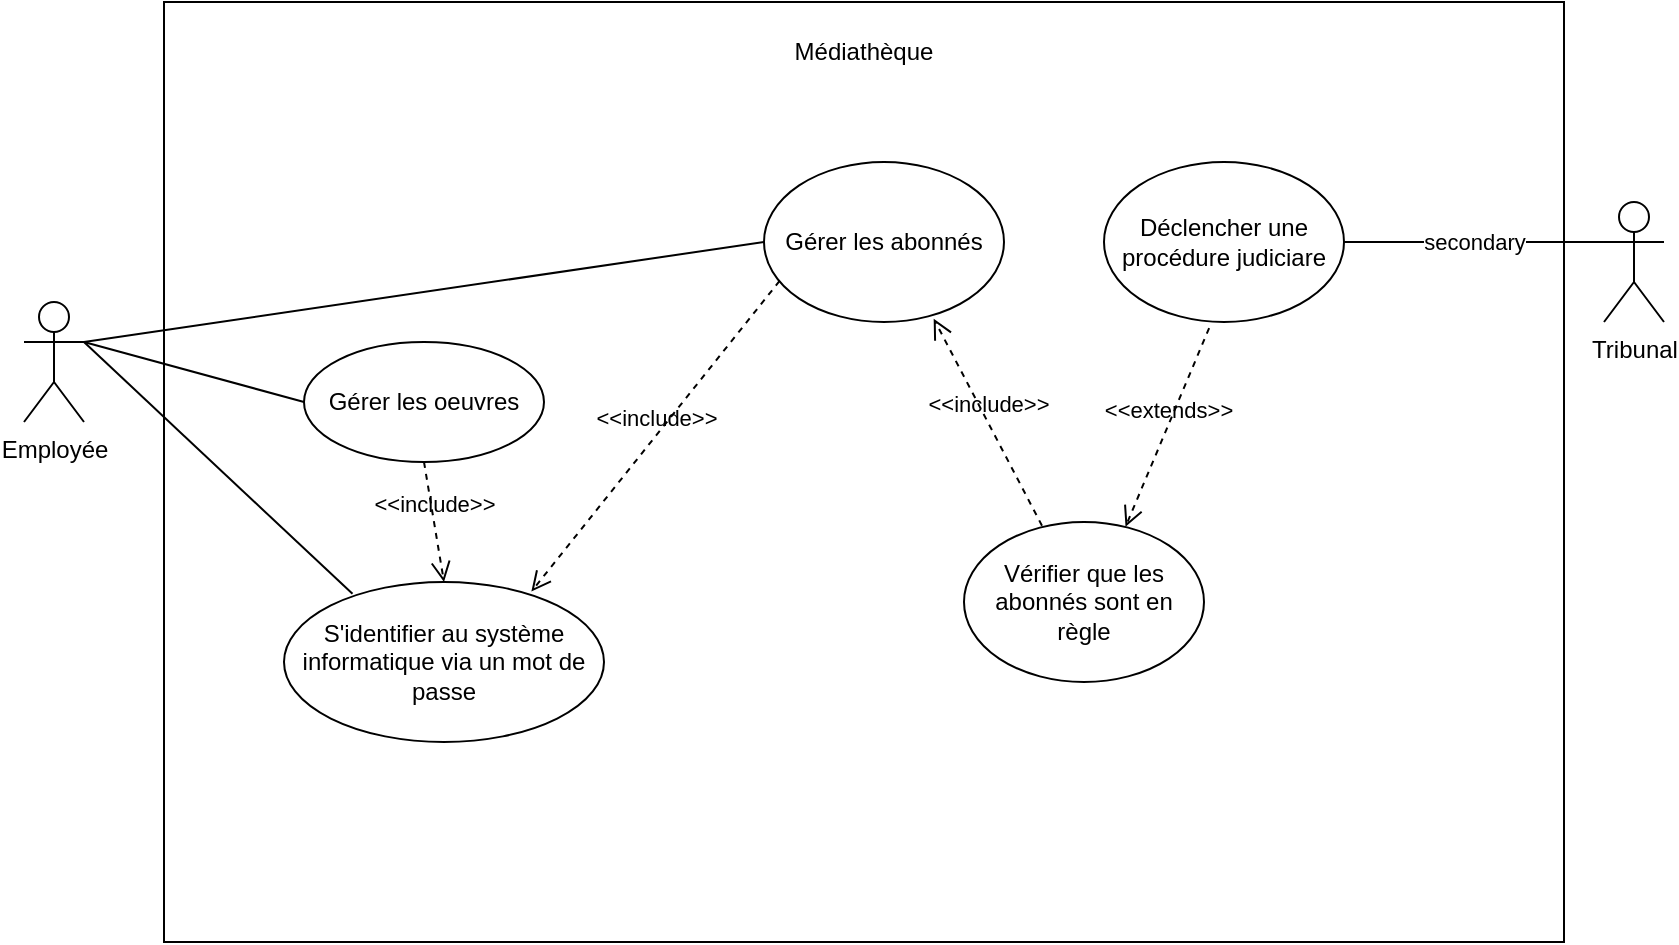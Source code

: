 <mxfile version="15.5.5" type="github">
  <diagram id="afnWRwcvHSymUkZ44OzH" name="Page-1">
    <mxGraphModel dx="1851" dy="587" grid="1" gridSize="10" guides="1" tooltips="1" connect="1" arrows="1" fold="1" page="1" pageScale="1" pageWidth="827" pageHeight="1169" math="0" shadow="0">
      <root>
        <mxCell id="0" />
        <mxCell id="1" parent="0" />
        <mxCell id="JUnkOE2_TBgbnRqX_qNR-1" value="" style="rounded=0;whiteSpace=wrap;html=1;" vertex="1" parent="1">
          <mxGeometry x="-30" y="110" width="700" height="470" as="geometry" />
        </mxCell>
        <mxCell id="JUnkOE2_TBgbnRqX_qNR-2" value="Médiathèque" style="text;html=1;strokeColor=none;fillColor=none;align=center;verticalAlign=middle;whiteSpace=wrap;rounded=0;" vertex="1" parent="1">
          <mxGeometry x="270" y="120" width="100" height="30" as="geometry" />
        </mxCell>
        <mxCell id="JUnkOE2_TBgbnRqX_qNR-3" value="Employée" style="shape=umlActor;verticalLabelPosition=bottom;verticalAlign=top;html=1;outlineConnect=0;" vertex="1" parent="1">
          <mxGeometry x="-100" y="260" width="30" height="60" as="geometry" />
        </mxCell>
        <mxCell id="JUnkOE2_TBgbnRqX_qNR-4" value="Gérer les oeuvres" style="ellipse;whiteSpace=wrap;html=1;" vertex="1" parent="1">
          <mxGeometry x="40" y="280" width="120" height="60" as="geometry" />
        </mxCell>
        <mxCell id="JUnkOE2_TBgbnRqX_qNR-5" value="Gérer les abonnés" style="ellipse;whiteSpace=wrap;html=1;" vertex="1" parent="1">
          <mxGeometry x="270" y="190" width="120" height="80" as="geometry" />
        </mxCell>
        <mxCell id="JUnkOE2_TBgbnRqX_qNR-9" value="" style="endArrow=none;html=1;rounded=0;exitX=1;exitY=0.333;exitDx=0;exitDy=0;exitPerimeter=0;entryX=0;entryY=0.5;entryDx=0;entryDy=0;" edge="1" parent="1" source="JUnkOE2_TBgbnRqX_qNR-3" target="JUnkOE2_TBgbnRqX_qNR-4">
          <mxGeometry width="50" height="50" relative="1" as="geometry">
            <mxPoint x="-70" y="320" as="sourcePoint" />
            <mxPoint x="3.12" y="229.6" as="targetPoint" />
          </mxGeometry>
        </mxCell>
        <mxCell id="JUnkOE2_TBgbnRqX_qNR-10" value="Vérifier que les abonnés sont en règle" style="ellipse;whiteSpace=wrap;html=1;" vertex="1" parent="1">
          <mxGeometry x="370" y="370" width="120" height="80" as="geometry" />
        </mxCell>
        <mxCell id="JUnkOE2_TBgbnRqX_qNR-14" value="S&#39;identifier au système informatique via un mot de passe" style="ellipse;whiteSpace=wrap;html=1;" vertex="1" parent="1">
          <mxGeometry x="30" y="400" width="160" height="80" as="geometry" />
        </mxCell>
        <mxCell id="JUnkOE2_TBgbnRqX_qNR-16" value="Déclencher une procédure judiciare" style="ellipse;whiteSpace=wrap;html=1;" vertex="1" parent="1">
          <mxGeometry x="440" y="190" width="120" height="80" as="geometry" />
        </mxCell>
        <mxCell id="JUnkOE2_TBgbnRqX_qNR-18" value="&amp;lt;&amp;lt;extends&amp;gt;&amp;gt;" style="endArrow=open;startArrow=none;endFill=0;startFill=0;endSize=8;html=1;verticalAlign=bottom;dashed=1;labelBackgroundColor=none;rounded=0;exitX=0.438;exitY=1.038;exitDx=0;exitDy=0;entryX=0.673;entryY=0.03;entryDx=0;entryDy=0;entryPerimeter=0;exitPerimeter=0;" edge="1" parent="1" source="JUnkOE2_TBgbnRqX_qNR-16" target="JUnkOE2_TBgbnRqX_qNR-10">
          <mxGeometry width="160" relative="1" as="geometry">
            <mxPoint x="202.52" y="419.44" as="sourcePoint" />
            <mxPoint x="117" y="447" as="targetPoint" />
          </mxGeometry>
        </mxCell>
        <mxCell id="JUnkOE2_TBgbnRqX_qNR-27" value="Tribunal" style="shape=umlActor;verticalLabelPosition=bottom;verticalAlign=top;html=1;" vertex="1" parent="1">
          <mxGeometry x="690" y="210" width="30" height="60" as="geometry" />
        </mxCell>
        <mxCell id="JUnkOE2_TBgbnRqX_qNR-29" value="" style="endArrow=none;html=1;rounded=0;exitX=1;exitY=0.333;exitDx=0;exitDy=0;exitPerimeter=0;entryX=0;entryY=0.5;entryDx=0;entryDy=0;" edge="1" parent="1" source="JUnkOE2_TBgbnRqX_qNR-3" target="JUnkOE2_TBgbnRqX_qNR-5">
          <mxGeometry width="50" height="50" relative="1" as="geometry">
            <mxPoint x="-60" y="290.0" as="sourcePoint" />
            <mxPoint x="237" y="281" as="targetPoint" />
          </mxGeometry>
        </mxCell>
        <mxCell id="JUnkOE2_TBgbnRqX_qNR-30" value="" style="endArrow=none;html=1;rounded=0;entryX=0.214;entryY=0.074;entryDx=0;entryDy=0;entryPerimeter=0;" edge="1" parent="1" target="JUnkOE2_TBgbnRqX_qNR-14">
          <mxGeometry width="50" height="50" relative="1" as="geometry">
            <mxPoint x="-70" y="280" as="sourcePoint" />
            <mxPoint x="100" y="220.0" as="targetPoint" />
          </mxGeometry>
        </mxCell>
        <mxCell id="JUnkOE2_TBgbnRqX_qNR-32" value="&amp;lt;&amp;lt;include&amp;gt;&amp;gt;" style="endArrow=open;startArrow=none;endFill=0;startFill=0;endSize=8;html=1;verticalAlign=bottom;dashed=1;labelBackgroundColor=none;rounded=0;entryX=0.5;entryY=0;entryDx=0;entryDy=0;" edge="1" parent="1" target="JUnkOE2_TBgbnRqX_qNR-14">
          <mxGeometry width="160" relative="1" as="geometry">
            <mxPoint x="100" y="340" as="sourcePoint" />
            <mxPoint x="480.76" y="392.4" as="targetPoint" />
          </mxGeometry>
        </mxCell>
        <mxCell id="JUnkOE2_TBgbnRqX_qNR-33" value="&amp;lt;&amp;lt;include&amp;gt;&amp;gt;" style="endArrow=open;startArrow=none;endFill=0;startFill=0;endSize=8;html=1;verticalAlign=bottom;dashed=1;labelBackgroundColor=none;rounded=0;exitX=0.065;exitY=0.743;exitDx=0;exitDy=0;entryX=0.773;entryY=0.06;entryDx=0;entryDy=0;entryPerimeter=0;exitPerimeter=0;" edge="1" parent="1" source="JUnkOE2_TBgbnRqX_qNR-5" target="JUnkOE2_TBgbnRqX_qNR-14">
          <mxGeometry width="160" relative="1" as="geometry">
            <mxPoint x="136.68" y="243.0" as="sourcePoint" />
            <mxPoint x="128.48" y="412.4" as="targetPoint" />
          </mxGeometry>
        </mxCell>
        <mxCell id="JUnkOE2_TBgbnRqX_qNR-36" value="secondary" style="endArrow=none;html=1;rounded=0;exitX=1;exitY=0.5;exitDx=0;exitDy=0;entryX=0;entryY=0.333;entryDx=0;entryDy=0;entryPerimeter=0;" edge="1" parent="1" source="JUnkOE2_TBgbnRqX_qNR-16" target="JUnkOE2_TBgbnRqX_qNR-27">
          <mxGeometry width="50" height="50" relative="1" as="geometry">
            <mxPoint x="-60" y="290.0" as="sourcePoint" />
            <mxPoint x="50" y="320" as="targetPoint" />
          </mxGeometry>
        </mxCell>
        <mxCell id="JUnkOE2_TBgbnRqX_qNR-38" value="&amp;lt;&amp;lt;include&amp;gt;&amp;gt;" style="endArrow=open;startArrow=none;endFill=0;startFill=0;endSize=8;html=1;verticalAlign=bottom;dashed=1;labelBackgroundColor=none;rounded=0;exitX=0.325;exitY=0.023;exitDx=0;exitDy=0;entryX=0.707;entryY=0.979;entryDx=0;entryDy=0;entryPerimeter=0;exitPerimeter=0;" edge="1" parent="1" source="JUnkOE2_TBgbnRqX_qNR-10" target="JUnkOE2_TBgbnRqX_qNR-5">
          <mxGeometry width="160" relative="1" as="geometry">
            <mxPoint x="287.8" y="259.44" as="sourcePoint" />
            <mxPoint x="163.68" y="414.8" as="targetPoint" />
          </mxGeometry>
        </mxCell>
      </root>
    </mxGraphModel>
  </diagram>
</mxfile>
